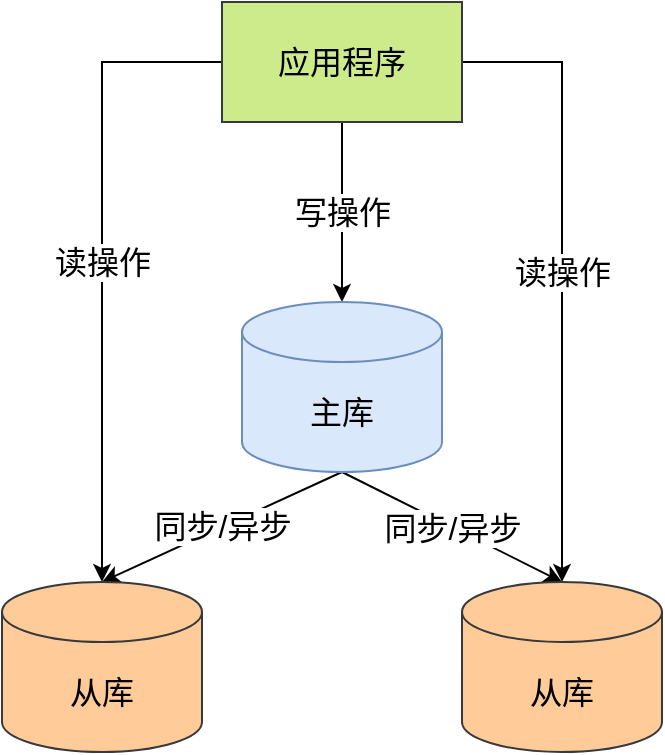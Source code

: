 <mxfile version="20.0.1" type="github">
  <diagram id="EQrerkP-yRgRwFNjOEDj" name="Page-1">
    <mxGraphModel dx="916" dy="772" grid="1" gridSize="10" guides="1" tooltips="1" connect="1" arrows="1" fold="1" page="1" pageScale="1" pageWidth="827" pageHeight="1169" math="0" shadow="0">
      <root>
        <mxCell id="0" />
        <mxCell id="1" parent="0" />
        <mxCell id="YQoHr03NwcJgg7saUyNb-3" value="写操作" style="edgeStyle=orthogonalEdgeStyle;rounded=0;orthogonalLoop=1;jettySize=auto;html=1;entryX=0.5;entryY=0;entryDx=0;entryDy=0;entryPerimeter=0;fontSize=16;" edge="1" parent="1" source="YQoHr03NwcJgg7saUyNb-1" target="YQoHr03NwcJgg7saUyNb-2">
          <mxGeometry relative="1" as="geometry" />
        </mxCell>
        <mxCell id="YQoHr03NwcJgg7saUyNb-8" value="读操作" style="rounded=0;orthogonalLoop=1;jettySize=auto;html=1;entryX=0.5;entryY=0;entryDx=0;entryDy=0;entryPerimeter=0;fontSize=16;exitX=0;exitY=0.5;exitDx=0;exitDy=0;edgeStyle=orthogonalEdgeStyle;" edge="1" parent="1" source="YQoHr03NwcJgg7saUyNb-1" target="YQoHr03NwcJgg7saUyNb-4">
          <mxGeometry relative="1" as="geometry" />
        </mxCell>
        <mxCell id="YQoHr03NwcJgg7saUyNb-9" value="读操作" style="edgeStyle=orthogonalEdgeStyle;rounded=0;orthogonalLoop=1;jettySize=auto;html=1;entryX=0.5;entryY=0;entryDx=0;entryDy=0;entryPerimeter=0;fontSize=16;" edge="1" parent="1" source="YQoHr03NwcJgg7saUyNb-1" target="YQoHr03NwcJgg7saUyNb-5">
          <mxGeometry relative="1" as="geometry">
            <Array as="points">
              <mxPoint x="440" y="390" />
            </Array>
          </mxGeometry>
        </mxCell>
        <mxCell id="YQoHr03NwcJgg7saUyNb-1" value="应用程序" style="rounded=0;whiteSpace=wrap;html=1;fontSize=16;fillColor=#cdeb8b;strokeColor=#36393d;" vertex="1" parent="1">
          <mxGeometry x="270" y="360" width="120" height="60" as="geometry" />
        </mxCell>
        <mxCell id="YQoHr03NwcJgg7saUyNb-6" value="同步/异步" style="rounded=0;orthogonalLoop=1;jettySize=auto;html=1;fontSize=16;exitX=0.5;exitY=1;exitDx=0;exitDy=0;exitPerimeter=0;entryX=0.5;entryY=0;entryDx=0;entryDy=0;entryPerimeter=0;" edge="1" parent="1" source="YQoHr03NwcJgg7saUyNb-2" target="YQoHr03NwcJgg7saUyNb-4">
          <mxGeometry relative="1" as="geometry" />
        </mxCell>
        <mxCell id="YQoHr03NwcJgg7saUyNb-7" value="&lt;meta charset=&quot;utf-8&quot;&gt;&lt;span style=&quot;color: rgb(0, 0, 0); font-family: Helvetica; font-size: 16px; font-style: normal; font-variant-ligatures: normal; font-variant-caps: normal; font-weight: 400; letter-spacing: normal; orphans: 2; text-align: center; text-indent: 0px; text-transform: none; widows: 2; word-spacing: 0px; -webkit-text-stroke-width: 0px; background-color: rgb(255, 255, 255); text-decoration-thickness: initial; text-decoration-style: initial; text-decoration-color: initial; float: none; display: inline !important;&quot;&gt;同步/异步&lt;/span&gt;" style="edgeStyle=none;rounded=0;orthogonalLoop=1;jettySize=auto;html=1;entryX=0.5;entryY=0;entryDx=0;entryDy=0;entryPerimeter=0;fontSize=16;exitX=0.5;exitY=1;exitDx=0;exitDy=0;exitPerimeter=0;" edge="1" parent="1" source="YQoHr03NwcJgg7saUyNb-2" target="YQoHr03NwcJgg7saUyNb-5">
          <mxGeometry relative="1" as="geometry" />
        </mxCell>
        <mxCell id="YQoHr03NwcJgg7saUyNb-2" value="主库" style="shape=cylinder3;whiteSpace=wrap;html=1;boundedLbl=1;backgroundOutline=1;size=15;fontSize=16;fillColor=#dae8fc;strokeColor=#6c8ebf;" vertex="1" parent="1">
          <mxGeometry x="280" y="510" width="100" height="85" as="geometry" />
        </mxCell>
        <mxCell id="YQoHr03NwcJgg7saUyNb-4" value="从库" style="shape=cylinder3;whiteSpace=wrap;html=1;boundedLbl=1;backgroundOutline=1;size=15;fontSize=16;fillColor=#ffcc99;strokeColor=#36393d;" vertex="1" parent="1">
          <mxGeometry x="160" y="650" width="100" height="85" as="geometry" />
        </mxCell>
        <mxCell id="YQoHr03NwcJgg7saUyNb-5" value="从库" style="shape=cylinder3;whiteSpace=wrap;html=1;boundedLbl=1;backgroundOutline=1;size=15;fontSize=16;fillColor=#ffcc99;strokeColor=#36393d;" vertex="1" parent="1">
          <mxGeometry x="390" y="650" width="100" height="85" as="geometry" />
        </mxCell>
      </root>
    </mxGraphModel>
  </diagram>
</mxfile>
